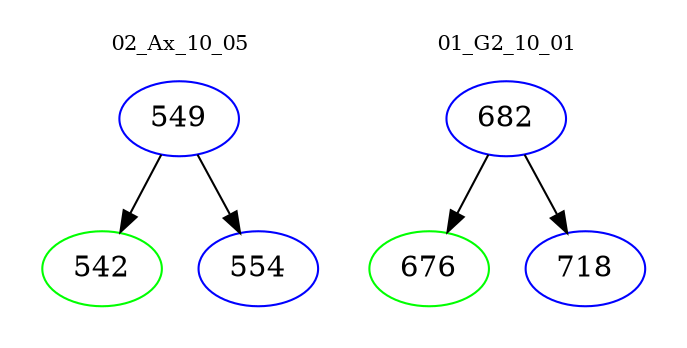 digraph{
subgraph cluster_0 {
color = white
label = "02_Ax_10_05";
fontsize=10;
T0_549 [label="549", color="blue"]
T0_549 -> T0_542 [color="black"]
T0_542 [label="542", color="green"]
T0_549 -> T0_554 [color="black"]
T0_554 [label="554", color="blue"]
}
subgraph cluster_1 {
color = white
label = "01_G2_10_01";
fontsize=10;
T1_682 [label="682", color="blue"]
T1_682 -> T1_676 [color="black"]
T1_676 [label="676", color="green"]
T1_682 -> T1_718 [color="black"]
T1_718 [label="718", color="blue"]
}
}
